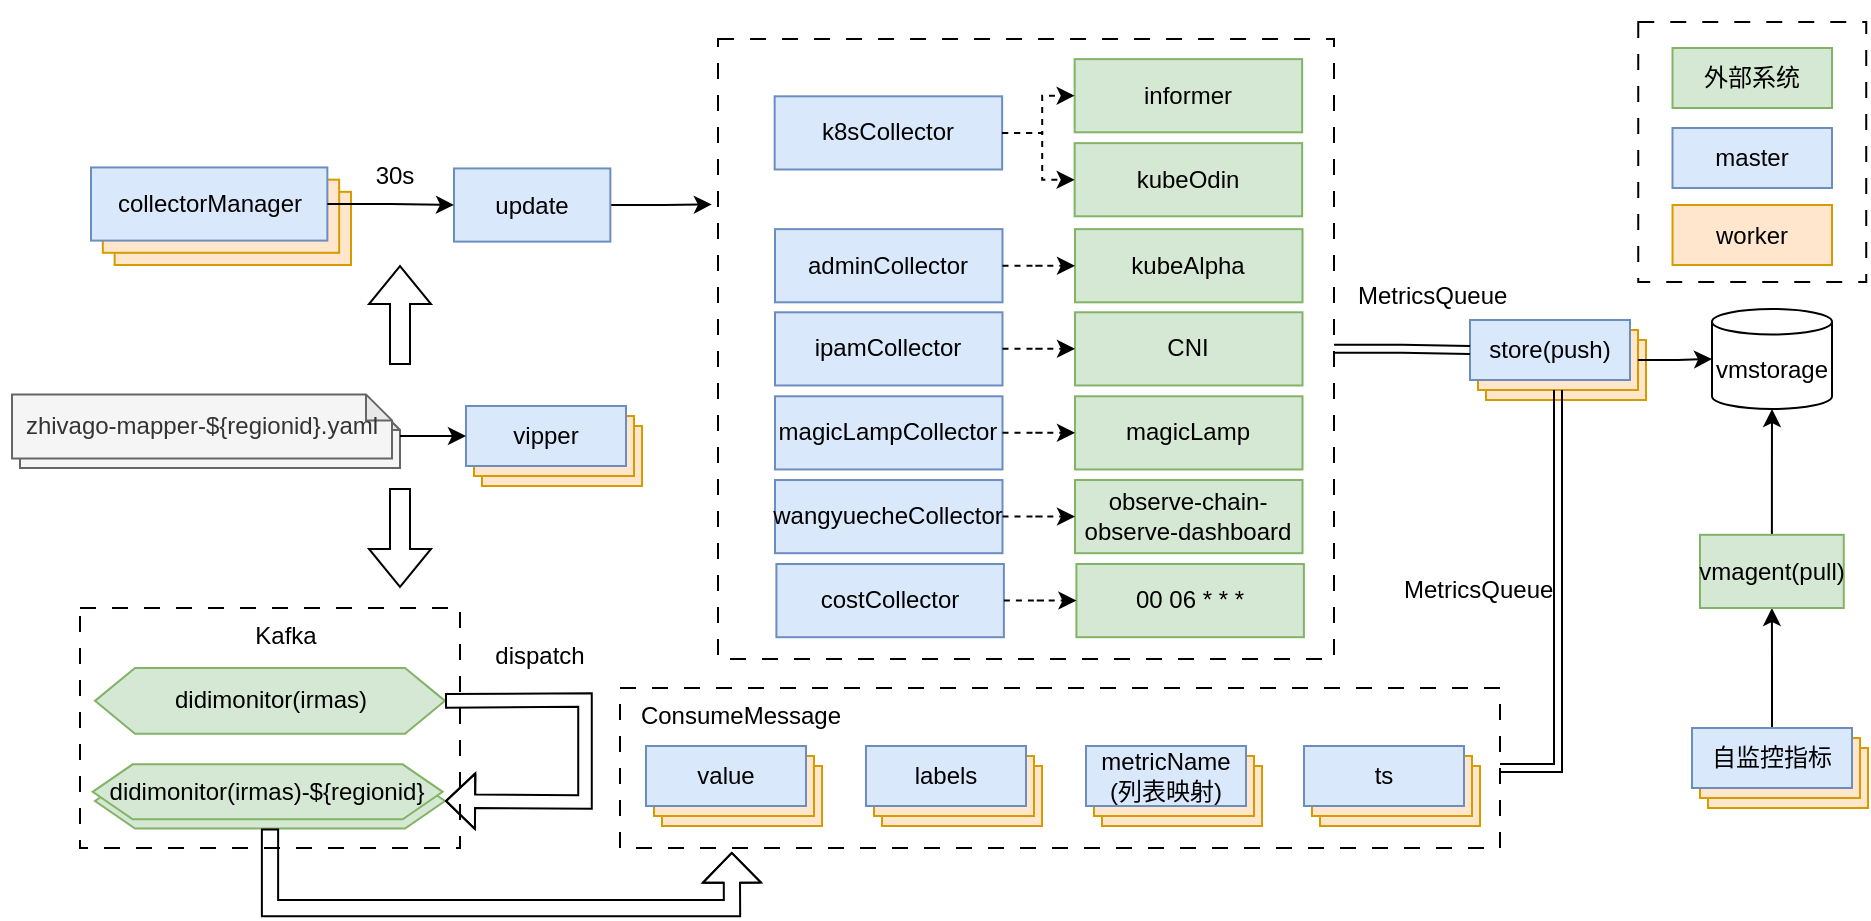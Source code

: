 <mxfile version="22.1.11" type="github">
  <diagram name="第 1 页" id="RtVHch0WJ_2LDpSuCrDi">
    <mxGraphModel dx="991" dy="146" grid="0" gridSize="10" guides="1" tooltips="1" connect="1" arrows="1" fold="1" page="0" pageScale="1" pageWidth="827" pageHeight="1169" math="0" shadow="0">
      <root>
        <mxCell id="0" />
        <mxCell id="1" parent="0" />
        <mxCell id="LVhGFbM47jO5NGPy5PCo-24" value="" style="rounded=0;whiteSpace=wrap;html=1;dashed=1;dashPattern=8 8;" vertex="1" parent="1">
          <mxGeometry x="1119.12" y="567" width="114" height="130" as="geometry" />
        </mxCell>
        <mxCell id="N18l0JLpeIEEWhaoZLQ6-5" value="vmstorage" style="shape=cylinder3;whiteSpace=wrap;html=1;boundedLbl=1;backgroundOutline=1;size=6.37;" parent="1" vertex="1">
          <mxGeometry x="1156" y="710.5" width="60" height="50" as="geometry" />
        </mxCell>
        <mxCell id="N18l0JLpeIEEWhaoZLQ6-29" value="" style="group" parent="1" vertex="1" connectable="0">
          <mxGeometry x="300" y="750" width="200" height="40" as="geometry" />
        </mxCell>
        <mxCell id="N18l0JLpeIEEWhaoZLQ6-28" value="" style="shape=note;whiteSpace=wrap;html=1;backgroundOutline=1;darkOpacity=0.05;size=13;fillColor=#f5f5f5;fontColor=#333333;strokeColor=#666666;" parent="N18l0JLpeIEEWhaoZLQ6-29" vertex="1">
          <mxGeometry x="10" y="8" width="190" height="32" as="geometry" />
        </mxCell>
        <mxCell id="N18l0JLpeIEEWhaoZLQ6-1" value="zhivago-mapper-${regionid}.yaml" style="shape=note;whiteSpace=wrap;html=1;backgroundOutline=1;darkOpacity=0.05;size=13;fillColor=#f5f5f5;fontColor=#333333;strokeColor=#666666;" parent="N18l0JLpeIEEWhaoZLQ6-29" vertex="1">
          <mxGeometry x="6" y="3.2" width="190" height="32" as="geometry" />
        </mxCell>
        <mxCell id="N18l0JLpeIEEWhaoZLQ6-35" value="" style="group" parent="1" vertex="1" connectable="0">
          <mxGeometry x="533" y="758" width="88" height="41" as="geometry" />
        </mxCell>
        <mxCell id="N18l0JLpeIEEWhaoZLQ6-34" value="" style="rounded=0;whiteSpace=wrap;html=1;fillColor=#ffe6cc;strokeColor=#d79b00;" parent="N18l0JLpeIEEWhaoZLQ6-35" vertex="1">
          <mxGeometry x="8" y="11" width="80" height="30" as="geometry" />
        </mxCell>
        <mxCell id="N18l0JLpeIEEWhaoZLQ6-31" value="" style="rounded=0;whiteSpace=wrap;html=1;fillColor=#ffe6cc;strokeColor=#d79b00;" parent="N18l0JLpeIEEWhaoZLQ6-35" vertex="1">
          <mxGeometry x="4" y="6" width="80" height="30" as="geometry" />
        </mxCell>
        <mxCell id="N18l0JLpeIEEWhaoZLQ6-33" value="vipper" style="rounded=0;whiteSpace=wrap;html=1;fillColor=#dae8fc;strokeColor=#6c8ebf;" parent="N18l0JLpeIEEWhaoZLQ6-35" vertex="1">
          <mxGeometry y="1" width="80" height="30" as="geometry" />
        </mxCell>
        <mxCell id="N18l0JLpeIEEWhaoZLQ6-37" value="" style="edgeStyle=orthogonalEdgeStyle;rounded=0;orthogonalLoop=1;jettySize=auto;html=1;" parent="1" source="N18l0JLpeIEEWhaoZLQ6-28" target="N18l0JLpeIEEWhaoZLQ6-33" edge="1">
          <mxGeometry relative="1" as="geometry" />
        </mxCell>
        <mxCell id="N18l0JLpeIEEWhaoZLQ6-38" value="" style="group" parent="1" vertex="1" connectable="0">
          <mxGeometry x="1035" y="715" width="88" height="41" as="geometry" />
        </mxCell>
        <mxCell id="N18l0JLpeIEEWhaoZLQ6-39" value="" style="rounded=0;whiteSpace=wrap;html=1;fillColor=#ffe6cc;strokeColor=#d79b00;" parent="N18l0JLpeIEEWhaoZLQ6-38" vertex="1">
          <mxGeometry x="8" y="11" width="80" height="30" as="geometry" />
        </mxCell>
        <mxCell id="N18l0JLpeIEEWhaoZLQ6-40" value="" style="rounded=0;whiteSpace=wrap;html=1;fillColor=#ffe6cc;strokeColor=#d79b00;" parent="N18l0JLpeIEEWhaoZLQ6-38" vertex="1">
          <mxGeometry x="4" y="6" width="80" height="30" as="geometry" />
        </mxCell>
        <mxCell id="N18l0JLpeIEEWhaoZLQ6-41" value="store(push)" style="rounded=0;whiteSpace=wrap;html=1;fillColor=#dae8fc;strokeColor=#6c8ebf;" parent="N18l0JLpeIEEWhaoZLQ6-38" vertex="1">
          <mxGeometry y="1" width="80" height="30" as="geometry" />
        </mxCell>
        <mxCell id="N18l0JLpeIEEWhaoZLQ6-47" value="" style="group" parent="1" vertex="1" connectable="0">
          <mxGeometry x="345.5" y="638.5" width="130" height="50" as="geometry" />
        </mxCell>
        <mxCell id="N18l0JLpeIEEWhaoZLQ6-48" value="" style="rounded=0;whiteSpace=wrap;html=1;fillColor=#ffe6cc;strokeColor=#d79b00;" parent="N18l0JLpeIEEWhaoZLQ6-47" vertex="1">
          <mxGeometry x="11.818" y="13.415" width="118.182" height="36.585" as="geometry" />
        </mxCell>
        <mxCell id="N18l0JLpeIEEWhaoZLQ6-49" value="" style="rounded=0;whiteSpace=wrap;html=1;fillColor=#ffe6cc;strokeColor=#d79b00;" parent="N18l0JLpeIEEWhaoZLQ6-47" vertex="1">
          <mxGeometry x="5.909" y="7.317" width="118.182" height="36.585" as="geometry" />
        </mxCell>
        <mxCell id="N18l0JLpeIEEWhaoZLQ6-50" value="collectorManager" style="rounded=0;whiteSpace=wrap;html=1;fillColor=#dae8fc;strokeColor=#6c8ebf;" parent="N18l0JLpeIEEWhaoZLQ6-47" vertex="1">
          <mxGeometry y="1.22" width="118.182" height="36.585" as="geometry" />
        </mxCell>
        <mxCell id="Q-EmsXyDte5ziLkgpbg_-15" value="" style="edgeStyle=orthogonalEdgeStyle;rounded=0;orthogonalLoop=1;jettySize=auto;html=1;entryX=-0.01;entryY=0.267;entryDx=0;entryDy=0;entryPerimeter=0;" parent="1" source="N18l0JLpeIEEWhaoZLQ6-51" target="N18l0JLpeIEEWhaoZLQ6-94" edge="1">
          <mxGeometry relative="1" as="geometry">
            <mxPoint x="688.182" y="729.512" as="targetPoint" />
          </mxGeometry>
        </mxCell>
        <mxCell id="N18l0JLpeIEEWhaoZLQ6-51" value="update" style="rounded=0;whiteSpace=wrap;html=1;fillColor=#dae8fc;strokeColor=#6c8ebf;" parent="1" vertex="1">
          <mxGeometry x="527" y="640.22" width="78.18" height="36.59" as="geometry" />
        </mxCell>
        <mxCell id="N18l0JLpeIEEWhaoZLQ6-52" value="" style="edgeStyle=orthogonalEdgeStyle;rounded=0;orthogonalLoop=1;jettySize=auto;html=1;" parent="1" source="N18l0JLpeIEEWhaoZLQ6-50" target="N18l0JLpeIEEWhaoZLQ6-51" edge="1">
          <mxGeometry relative="1" as="geometry" />
        </mxCell>
        <mxCell id="N18l0JLpeIEEWhaoZLQ6-53" value="30s" style="text;html=1;align=center;verticalAlign=middle;resizable=0;points=[];autosize=1;strokeColor=none;fillColor=none;" parent="1" vertex="1">
          <mxGeometry x="477" y="629" width="40" height="30" as="geometry" />
        </mxCell>
        <mxCell id="Q-EmsXyDte5ziLkgpbg_-8" value="" style="group" parent="1" vertex="1" connectable="0">
          <mxGeometry x="669" y="556.52" width="308" height="340" as="geometry" />
        </mxCell>
        <mxCell id="Q-EmsXyDte5ziLkgpbg_-44" value="" style="group" parent="Q-EmsXyDte5ziLkgpbg_-8" vertex="1" connectable="0">
          <mxGeometry x="-10" y="16.49" width="308" height="312.43" as="geometry" />
        </mxCell>
        <mxCell id="N18l0JLpeIEEWhaoZLQ6-94" value="" style="rounded=0;whiteSpace=wrap;html=1;dashed=1;dashPattern=8 8;" parent="Q-EmsXyDte5ziLkgpbg_-44" vertex="1">
          <mxGeometry y="2.43" width="308" height="310" as="geometry" />
        </mxCell>
        <mxCell id="N18l0JLpeIEEWhaoZLQ6-60" value="adminCollector" style="rounded=0;whiteSpace=wrap;html=1;fillColor=#dae8fc;strokeColor=#6c8ebf;" parent="Q-EmsXyDte5ziLkgpbg_-44" vertex="1">
          <mxGeometry x="28.498" y="97.56" width="113.75" height="36.585" as="geometry" />
        </mxCell>
        <mxCell id="N18l0JLpeIEEWhaoZLQ6-76" value="ipamCollector" style="rounded=0;whiteSpace=wrap;html=1;fillColor=#dae8fc;strokeColor=#6c8ebf;" parent="Q-EmsXyDte5ziLkgpbg_-44" vertex="1">
          <mxGeometry x="28.498" y="139.14" width="113.75" height="36.585" as="geometry" />
        </mxCell>
        <mxCell id="N18l0JLpeIEEWhaoZLQ6-77" value="magicLampCollector" style="rounded=0;whiteSpace=wrap;html=1;fillColor=#dae8fc;strokeColor=#6c8ebf;" parent="Q-EmsXyDte5ziLkgpbg_-44" vertex="1">
          <mxGeometry x="28.498" y="181.14" width="113.75" height="36.585" as="geometry" />
        </mxCell>
        <mxCell id="N18l0JLpeIEEWhaoZLQ6-78" value="magicLamp" style="rounded=0;whiteSpace=wrap;html=1;fillColor=#d5e8d4;strokeColor=#82b366;" parent="Q-EmsXyDte5ziLkgpbg_-44" vertex="1">
          <mxGeometry x="178.498" y="181.14" width="113.75" height="36.585" as="geometry" />
        </mxCell>
        <mxCell id="N18l0JLpeIEEWhaoZLQ6-81" value="" style="edgeStyle=orthogonalEdgeStyle;rounded=0;orthogonalLoop=1;jettySize=auto;html=1;dashed=1;" parent="Q-EmsXyDte5ziLkgpbg_-44" source="N18l0JLpeIEEWhaoZLQ6-77" target="N18l0JLpeIEEWhaoZLQ6-78" edge="1">
          <mxGeometry relative="1" as="geometry" />
        </mxCell>
        <mxCell id="N18l0JLpeIEEWhaoZLQ6-79" value="CNI" style="rounded=0;whiteSpace=wrap;html=1;fillColor=#d5e8d4;strokeColor=#82b366;" parent="Q-EmsXyDte5ziLkgpbg_-44" vertex="1">
          <mxGeometry x="178.498" y="139.14" width="113.75" height="36.585" as="geometry" />
        </mxCell>
        <mxCell id="N18l0JLpeIEEWhaoZLQ6-80" value="" style="edgeStyle=orthogonalEdgeStyle;rounded=0;orthogonalLoop=1;jettySize=auto;html=1;dashed=1;" parent="Q-EmsXyDte5ziLkgpbg_-44" source="N18l0JLpeIEEWhaoZLQ6-76" target="N18l0JLpeIEEWhaoZLQ6-79" edge="1">
          <mxGeometry relative="1" as="geometry" />
        </mxCell>
        <mxCell id="N18l0JLpeIEEWhaoZLQ6-54" value="k8sCollector" style="rounded=0;whiteSpace=wrap;html=1;fillColor=#dae8fc;strokeColor=#6c8ebf;" parent="Q-EmsXyDte5ziLkgpbg_-44" vertex="1">
          <mxGeometry x="28.325" y="31.15" width="113.75" height="36.585" as="geometry" />
        </mxCell>
        <mxCell id="N18l0JLpeIEEWhaoZLQ6-61" value="informer" style="rounded=0;whiteSpace=wrap;html=1;fillColor=#d5e8d4;strokeColor=#82b366;" parent="Q-EmsXyDte5ziLkgpbg_-44" vertex="1">
          <mxGeometry x="178.325" y="12.56" width="113.75" height="36.585" as="geometry" />
        </mxCell>
        <mxCell id="N18l0JLpeIEEWhaoZLQ6-62" value="kubeOdin" style="rounded=0;whiteSpace=wrap;html=1;fillColor=#d5e8d4;strokeColor=#82b366;" parent="Q-EmsXyDte5ziLkgpbg_-44" vertex="1">
          <mxGeometry x="178.325" y="54.56" width="113.75" height="36.585" as="geometry" />
        </mxCell>
        <mxCell id="N18l0JLpeIEEWhaoZLQ6-63" value="" style="edgeStyle=orthogonalEdgeStyle;rounded=0;orthogonalLoop=1;jettySize=auto;html=1;dashed=1;" parent="Q-EmsXyDte5ziLkgpbg_-44" source="N18l0JLpeIEEWhaoZLQ6-54" target="N18l0JLpeIEEWhaoZLQ6-62" edge="1">
          <mxGeometry relative="1" as="geometry" />
        </mxCell>
        <mxCell id="N18l0JLpeIEEWhaoZLQ6-66" value="" style="edgeStyle=orthogonalEdgeStyle;rounded=0;orthogonalLoop=1;jettySize=auto;html=1;exitX=1;exitY=0.5;exitDx=0;exitDy=0;entryX=0;entryY=0.5;entryDx=0;entryDy=0;dashed=1;" parent="Q-EmsXyDte5ziLkgpbg_-44" source="N18l0JLpeIEEWhaoZLQ6-54" target="N18l0JLpeIEEWhaoZLQ6-61" edge="1">
          <mxGeometry relative="1" as="geometry">
            <mxPoint x="150.525" y="59.15" as="sourcePoint" />
            <mxPoint x="353.613" y="121.15" as="targetPoint" />
          </mxGeometry>
        </mxCell>
        <mxCell id="N18l0JLpeIEEWhaoZLQ6-74" value="kubeAlpha" style="rounded=0;whiteSpace=wrap;html=1;fillColor=#d5e8d4;strokeColor=#82b366;" parent="Q-EmsXyDte5ziLkgpbg_-44" vertex="1">
          <mxGeometry x="178.498" y="97.56" width="113.75" height="36.585" as="geometry" />
        </mxCell>
        <mxCell id="N18l0JLpeIEEWhaoZLQ6-102" value="" style="edgeStyle=orthogonalEdgeStyle;rounded=0;orthogonalLoop=1;jettySize=auto;html=1;dashed=1;" parent="Q-EmsXyDte5ziLkgpbg_-44" source="N18l0JLpeIEEWhaoZLQ6-60" target="N18l0JLpeIEEWhaoZLQ6-74" edge="1">
          <mxGeometry relative="1" as="geometry" />
        </mxCell>
        <mxCell id="Q-EmsXyDte5ziLkgpbg_-1" value="wangyuecheCollector" style="rounded=0;whiteSpace=wrap;html=1;fillColor=#dae8fc;strokeColor=#6c8ebf;" parent="Q-EmsXyDte5ziLkgpbg_-44" vertex="1">
          <mxGeometry x="28.498" y="223.0" width="113.75" height="36.585" as="geometry" />
        </mxCell>
        <mxCell id="Q-EmsXyDte5ziLkgpbg_-2" value="observe-chain-observe-dashboard" style="rounded=0;whiteSpace=wrap;html=1;fillColor=#d5e8d4;strokeColor=#82b366;" parent="Q-EmsXyDte5ziLkgpbg_-44" vertex="1">
          <mxGeometry x="178.498" y="223.0" width="113.75" height="36.585" as="geometry" />
        </mxCell>
        <mxCell id="Q-EmsXyDte5ziLkgpbg_-3" value="" style="edgeStyle=orthogonalEdgeStyle;rounded=0;orthogonalLoop=1;jettySize=auto;html=1;dashed=1;" parent="Q-EmsXyDte5ziLkgpbg_-44" source="Q-EmsXyDte5ziLkgpbg_-1" target="Q-EmsXyDte5ziLkgpbg_-2" edge="1">
          <mxGeometry relative="1" as="geometry" />
        </mxCell>
        <mxCell id="Q-EmsXyDte5ziLkgpbg_-5" value="costCollector" style="rounded=0;whiteSpace=wrap;html=1;fillColor=#dae8fc;strokeColor=#6c8ebf;" parent="Q-EmsXyDte5ziLkgpbg_-44" vertex="1">
          <mxGeometry x="29.201" y="265.0" width="113.75" height="36.585" as="geometry" />
        </mxCell>
        <mxCell id="Q-EmsXyDte5ziLkgpbg_-6" value="00 06 * * *" style="rounded=0;whiteSpace=wrap;html=1;fillColor=#d5e8d4;strokeColor=#82b366;" parent="Q-EmsXyDte5ziLkgpbg_-44" vertex="1">
          <mxGeometry x="179.201" y="265.0" width="113.75" height="36.585" as="geometry" />
        </mxCell>
        <mxCell id="Q-EmsXyDte5ziLkgpbg_-7" value="" style="edgeStyle=orthogonalEdgeStyle;rounded=0;orthogonalLoop=1;jettySize=auto;html=1;dashed=1;" parent="Q-EmsXyDte5ziLkgpbg_-44" source="Q-EmsXyDte5ziLkgpbg_-5" target="Q-EmsXyDte5ziLkgpbg_-6" edge="1">
          <mxGeometry relative="1" as="geometry" />
        </mxCell>
        <mxCell id="Q-EmsXyDte5ziLkgpbg_-18" value="" style="edgeStyle=orthogonalEdgeStyle;rounded=0;orthogonalLoop=1;jettySize=auto;html=1;shape=link;" parent="1" source="N18l0JLpeIEEWhaoZLQ6-94" target="N18l0JLpeIEEWhaoZLQ6-41" edge="1">
          <mxGeometry relative="1" as="geometry" />
        </mxCell>
        <mxCell id="Q-EmsXyDte5ziLkgpbg_-19" value="MetricsQueue" style="text;whiteSpace=wrap;" parent="1" vertex="1">
          <mxGeometry x="977" y="690" width="110" height="40" as="geometry" />
        </mxCell>
        <mxCell id="Q-EmsXyDte5ziLkgpbg_-42" value="" style="edgeStyle=orthogonalEdgeStyle;rounded=0;orthogonalLoop=1;jettySize=auto;html=1;" parent="1" source="N18l0JLpeIEEWhaoZLQ6-40" target="N18l0JLpeIEEWhaoZLQ6-5" edge="1">
          <mxGeometry relative="1" as="geometry" />
        </mxCell>
        <mxCell id="Q-EmsXyDte5ziLkgpbg_-91" value="" style="rounded=0;orthogonalLoop=1;jettySize=auto;html=1;exitX=1;exitY=0.5;exitDx=0;exitDy=0;entryX=0.5;entryY=1;entryDx=0;entryDy=0;shape=link;edgeStyle=orthogonalEdgeStyle;" parent="1" source="Q-EmsXyDte5ziLkgpbg_-78" target="N18l0JLpeIEEWhaoZLQ6-40" edge="1">
          <mxGeometry relative="1" as="geometry">
            <mxPoint x="504" y="1015" as="sourcePoint" />
            <mxPoint x="1130" y="780" as="targetPoint" />
          </mxGeometry>
        </mxCell>
        <mxCell id="Q-EmsXyDte5ziLkgpbg_-92" value="MetricsQueue" style="text;whiteSpace=wrap;" parent="1" vertex="1">
          <mxGeometry x="1000" y="837.14" width="110" height="40" as="geometry" />
        </mxCell>
        <mxCell id="Q-EmsXyDte5ziLkgpbg_-95" value="" style="group" parent="1" vertex="1" connectable="0">
          <mxGeometry x="610" y="900" width="440" height="80" as="geometry" />
        </mxCell>
        <mxCell id="Q-EmsXyDte5ziLkgpbg_-78" value="" style="rounded=0;whiteSpace=wrap;html=1;dashed=1;dashPattern=8 8;" parent="Q-EmsXyDte5ziLkgpbg_-95" vertex="1">
          <mxGeometry width="440" height="80" as="geometry" />
        </mxCell>
        <mxCell id="Q-EmsXyDte5ziLkgpbg_-63" value="" style="rounded=0;whiteSpace=wrap;html=1;fillColor=#ffe6cc;strokeColor=#d79b00;" parent="Q-EmsXyDte5ziLkgpbg_-95" vertex="1">
          <mxGeometry x="21" y="39" width="80" height="30" as="geometry" />
        </mxCell>
        <mxCell id="Q-EmsXyDte5ziLkgpbg_-64" value="" style="rounded=0;whiteSpace=wrap;html=1;fillColor=#ffe6cc;strokeColor=#d79b00;" parent="Q-EmsXyDte5ziLkgpbg_-95" vertex="1">
          <mxGeometry x="17" y="34" width="80" height="30" as="geometry" />
        </mxCell>
        <mxCell id="Q-EmsXyDte5ziLkgpbg_-65" value="value" style="rounded=0;whiteSpace=wrap;html=1;fillColor=#dae8fc;strokeColor=#6c8ebf;" parent="Q-EmsXyDte5ziLkgpbg_-95" vertex="1">
          <mxGeometry x="13" y="29" width="80" height="30" as="geometry" />
        </mxCell>
        <mxCell id="Q-EmsXyDte5ziLkgpbg_-79" value="" style="rounded=0;whiteSpace=wrap;html=1;fillColor=#ffe6cc;strokeColor=#d79b00;" parent="Q-EmsXyDte5ziLkgpbg_-95" vertex="1">
          <mxGeometry x="131" y="39" width="80" height="30" as="geometry" />
        </mxCell>
        <mxCell id="Q-EmsXyDte5ziLkgpbg_-80" value="" style="rounded=0;whiteSpace=wrap;html=1;fillColor=#ffe6cc;strokeColor=#d79b00;" parent="Q-EmsXyDte5ziLkgpbg_-95" vertex="1">
          <mxGeometry x="127" y="34" width="80" height="30" as="geometry" />
        </mxCell>
        <mxCell id="Q-EmsXyDte5ziLkgpbg_-81" value="labels" style="rounded=0;whiteSpace=wrap;html=1;fillColor=#dae8fc;strokeColor=#6c8ebf;" parent="Q-EmsXyDte5ziLkgpbg_-95" vertex="1">
          <mxGeometry x="123" y="29" width="80" height="30" as="geometry" />
        </mxCell>
        <mxCell id="Q-EmsXyDte5ziLkgpbg_-82" value="" style="rounded=0;whiteSpace=wrap;html=1;fillColor=#ffe6cc;strokeColor=#d79b00;" parent="Q-EmsXyDte5ziLkgpbg_-95" vertex="1">
          <mxGeometry x="241" y="39" width="80" height="30" as="geometry" />
        </mxCell>
        <mxCell id="Q-EmsXyDte5ziLkgpbg_-83" value="" style="rounded=0;whiteSpace=wrap;html=1;fillColor=#ffe6cc;strokeColor=#d79b00;" parent="Q-EmsXyDte5ziLkgpbg_-95" vertex="1">
          <mxGeometry x="237" y="34" width="80" height="30" as="geometry" />
        </mxCell>
        <mxCell id="Q-EmsXyDte5ziLkgpbg_-84" value="metricName&lt;br&gt;(列表映射)" style="rounded=0;whiteSpace=wrap;html=1;fillColor=#dae8fc;strokeColor=#6c8ebf;" parent="Q-EmsXyDte5ziLkgpbg_-95" vertex="1">
          <mxGeometry x="233" y="29" width="80" height="30" as="geometry" />
        </mxCell>
        <mxCell id="Q-EmsXyDte5ziLkgpbg_-85" value="" style="rounded=0;whiteSpace=wrap;html=1;fillColor=#ffe6cc;strokeColor=#d79b00;" parent="Q-EmsXyDte5ziLkgpbg_-95" vertex="1">
          <mxGeometry x="350" y="39" width="80" height="30" as="geometry" />
        </mxCell>
        <mxCell id="Q-EmsXyDte5ziLkgpbg_-86" value="" style="rounded=0;whiteSpace=wrap;html=1;fillColor=#ffe6cc;strokeColor=#d79b00;" parent="Q-EmsXyDte5ziLkgpbg_-95" vertex="1">
          <mxGeometry x="346" y="34" width="80" height="30" as="geometry" />
        </mxCell>
        <mxCell id="Q-EmsXyDte5ziLkgpbg_-87" value="ts" style="rounded=0;whiteSpace=wrap;html=1;fillColor=#dae8fc;strokeColor=#6c8ebf;" parent="Q-EmsXyDte5ziLkgpbg_-95" vertex="1">
          <mxGeometry x="342" y="29" width="80" height="30" as="geometry" />
        </mxCell>
        <mxCell id="Q-EmsXyDte5ziLkgpbg_-93" value="ConsumeMessage" style="text;html=1;align=center;verticalAlign=middle;resizable=0;points=[];autosize=1;strokeColor=none;fillColor=none;" parent="Q-EmsXyDte5ziLkgpbg_-95" vertex="1">
          <mxGeometry y="-1" width="120" height="30" as="geometry" />
        </mxCell>
        <mxCell id="Q-EmsXyDte5ziLkgpbg_-103" value="" style="group" parent="1" vertex="1" connectable="0">
          <mxGeometry x="340" y="860" width="260" height="120" as="geometry" />
        </mxCell>
        <mxCell id="Q-EmsXyDte5ziLkgpbg_-100" value="" style="rounded=0;whiteSpace=wrap;html=1;dashed=1;dashPattern=8 8;" parent="Q-EmsXyDte5ziLkgpbg_-103" vertex="1">
          <mxGeometry width="190" height="120" as="geometry" />
        </mxCell>
        <mxCell id="N18l0JLpeIEEWhaoZLQ6-13" value="didimonitor(irmas)" style="shape=hexagon;perimeter=hexagonPerimeter2;whiteSpace=wrap;html=1;fixedSize=1;fillColor=#d5e8d4;strokeColor=#82b366;" parent="Q-EmsXyDte5ziLkgpbg_-103" vertex="1">
          <mxGeometry x="7.5" y="30" width="175" height="32.86" as="geometry" />
        </mxCell>
        <mxCell id="N18l0JLpeIEEWhaoZLQ6-24" value="" style="group" parent="Q-EmsXyDte5ziLkgpbg_-103" vertex="1" connectable="0">
          <mxGeometry x="7.5" y="80" width="175" height="36.67" as="geometry" />
        </mxCell>
        <mxCell id="N18l0JLpeIEEWhaoZLQ6-25" style="edgeStyle=orthogonalEdgeStyle;rounded=0;orthogonalLoop=1;jettySize=auto;html=1;exitX=1;exitY=0.75;exitDx=0;exitDy=0;entryX=1;entryY=0.25;entryDx=0;entryDy=0;" parent="N18l0JLpeIEEWhaoZLQ6-24" source="N18l0JLpeIEEWhaoZLQ6-21" target="N18l0JLpeIEEWhaoZLQ6-22" edge="1">
          <mxGeometry relative="1" as="geometry" />
        </mxCell>
        <mxCell id="N18l0JLpeIEEWhaoZLQ6-21" value="" style="shape=hexagon;perimeter=hexagonPerimeter2;whiteSpace=wrap;html=1;fixedSize=1;fillColor=#d5e8d4;strokeColor=#82b366;" parent="N18l0JLpeIEEWhaoZLQ6-24" vertex="1">
          <mxGeometry y="2.75" width="175" height="27.502" as="geometry" />
        </mxCell>
        <mxCell id="N18l0JLpeIEEWhaoZLQ6-22" value="didimonitor(irmas)-${regionid}" style="shape=hexagon;perimeter=hexagonPerimeter2;whiteSpace=wrap;html=1;fixedSize=1;fillColor=#d5e8d4;strokeColor=#82b366;" parent="N18l0JLpeIEEWhaoZLQ6-24" vertex="1">
          <mxGeometry x="-1.167" y="-1.833" width="175" height="27.502" as="geometry" />
        </mxCell>
        <mxCell id="N18l0JLpeIEEWhaoZLQ6-26" value="Kafka" style="text;html=1;strokeColor=none;fillColor=none;align=center;verticalAlign=middle;whiteSpace=wrap;rounded=0;" parent="Q-EmsXyDte5ziLkgpbg_-103" vertex="1">
          <mxGeometry x="72.5" width="60" height="27.143" as="geometry" />
        </mxCell>
        <mxCell id="Q-EmsXyDte5ziLkgpbg_-98" value="" style="shape=flexArrow;endArrow=classic;html=1;rounded=0;exitX=1;exitY=0.5;exitDx=0;exitDy=0;entryX=1;entryY=0.5;entryDx=0;entryDy=0;width=6.774;endSize=4.519;" parent="Q-EmsXyDte5ziLkgpbg_-103" source="N18l0JLpeIEEWhaoZLQ6-13" target="N18l0JLpeIEEWhaoZLQ6-21" edge="1">
          <mxGeometry width="50" height="50" relative="1" as="geometry">
            <mxPoint x="372.5" y="20" as="sourcePoint" />
            <mxPoint x="292.5" y="50" as="targetPoint" />
            <Array as="points">
              <mxPoint x="252.5" y="46" />
              <mxPoint x="252.5" y="97" />
            </Array>
          </mxGeometry>
        </mxCell>
        <mxCell id="Q-EmsXyDte5ziLkgpbg_-99" value="dispatch" style="text;html=1;strokeColor=none;fillColor=none;align=center;verticalAlign=middle;whiteSpace=wrap;rounded=0;" parent="Q-EmsXyDte5ziLkgpbg_-103" vertex="1">
          <mxGeometry x="200" y="10" width="60" height="27.143" as="geometry" />
        </mxCell>
        <mxCell id="Q-EmsXyDte5ziLkgpbg_-104" value="" style="shape=flexArrow;endArrow=classic;html=1;rounded=0;exitX=0.5;exitY=1;exitDx=0;exitDy=0;entryX=0.127;entryY=1.024;entryDx=0;entryDy=0;entryPerimeter=0;width=8.125;endSize=4.644;" parent="1" source="N18l0JLpeIEEWhaoZLQ6-21" target="Q-EmsXyDte5ziLkgpbg_-78" edge="1">
          <mxGeometry width="50" height="50" relative="1" as="geometry">
            <mxPoint x="533" y="916" as="sourcePoint" />
            <mxPoint x="533" y="967" as="targetPoint" />
            <Array as="points">
              <mxPoint x="435" y="1010" />
              <mxPoint x="666" y="1010" />
            </Array>
          </mxGeometry>
        </mxCell>
        <mxCell id="Q-EmsXyDte5ziLkgpbg_-105" value="" style="rounded=0;whiteSpace=wrap;html=1;fillColor=#ffe6cc;strokeColor=#d79b00;" parent="1" vertex="1">
          <mxGeometry x="1154" y="930" width="80" height="30" as="geometry" />
        </mxCell>
        <mxCell id="Q-EmsXyDte5ziLkgpbg_-106" value="" style="rounded=0;whiteSpace=wrap;html=1;fillColor=#ffe6cc;strokeColor=#d79b00;" parent="1" vertex="1">
          <mxGeometry x="1150" y="925" width="80" height="30" as="geometry" />
        </mxCell>
        <mxCell id="Q-EmsXyDte5ziLkgpbg_-134" value="" style="edgeStyle=orthogonalEdgeStyle;rounded=0;orthogonalLoop=1;jettySize=auto;html=1;" parent="1" source="Q-EmsXyDte5ziLkgpbg_-107" target="Q-EmsXyDte5ziLkgpbg_-131" edge="1">
          <mxGeometry relative="1" as="geometry" />
        </mxCell>
        <mxCell id="Q-EmsXyDte5ziLkgpbg_-107" value="自监控指标" style="rounded=0;whiteSpace=wrap;html=1;fillColor=#dae8fc;strokeColor=#6c8ebf;" parent="1" vertex="1">
          <mxGeometry x="1146" y="920" width="80" height="30" as="geometry" />
        </mxCell>
        <mxCell id="Q-EmsXyDte5ziLkgpbg_-133" value="" style="edgeStyle=orthogonalEdgeStyle;rounded=0;orthogonalLoop=1;jettySize=auto;html=1;" parent="1" source="Q-EmsXyDte5ziLkgpbg_-131" target="N18l0JLpeIEEWhaoZLQ6-5" edge="1">
          <mxGeometry relative="1" as="geometry" />
        </mxCell>
        <mxCell id="Q-EmsXyDte5ziLkgpbg_-131" value="vmagent(pull)" style="rounded=0;whiteSpace=wrap;html=1;fillColor=#d5e8d4;strokeColor=#82b366;" parent="1" vertex="1">
          <mxGeometry x="1150" y="823.41" width="71.88" height="36.59" as="geometry" />
        </mxCell>
        <mxCell id="Q-EmsXyDte5ziLkgpbg_-135" value="" style="shape=flexArrow;endArrow=classic;html=1;rounded=0;" parent="1" edge="1">
          <mxGeometry width="50" height="50" relative="1" as="geometry">
            <mxPoint x="500" y="738.5" as="sourcePoint" />
            <mxPoint x="500" y="688.5" as="targetPoint" />
          </mxGeometry>
        </mxCell>
        <mxCell id="Q-EmsXyDte5ziLkgpbg_-136" value="" style="shape=flexArrow;endArrow=classic;html=1;rounded=0;" parent="1" edge="1">
          <mxGeometry width="50" height="50" relative="1" as="geometry">
            <mxPoint x="500" y="800" as="sourcePoint" />
            <mxPoint x="500" y="850" as="targetPoint" />
          </mxGeometry>
        </mxCell>
        <mxCell id="Q-EmsXyDte5ziLkgpbg_-159" value="外部系统" style="rounded=0;whiteSpace=wrap;html=1;fillColor=#d5e8d4;strokeColor=#82b366;" parent="1" vertex="1">
          <mxGeometry x="1136.25" y="580" width="79.75" height="30" as="geometry" />
        </mxCell>
        <mxCell id="Q-EmsXyDte5ziLkgpbg_-160" value="master" style="rounded=0;whiteSpace=wrap;html=1;fillColor=#dae8fc;strokeColor=#6c8ebf;" parent="1" vertex="1">
          <mxGeometry x="1136.25" y="620" width="79.75" height="30" as="geometry" />
        </mxCell>
        <mxCell id="Q-EmsXyDte5ziLkgpbg_-161" value="worker" style="rounded=0;whiteSpace=wrap;html=1;fillColor=#ffe6cc;strokeColor=#d79b00;" parent="1" vertex="1">
          <mxGeometry x="1136.25" y="658.5" width="79.75" height="30" as="geometry" />
        </mxCell>
      </root>
    </mxGraphModel>
  </diagram>
</mxfile>
